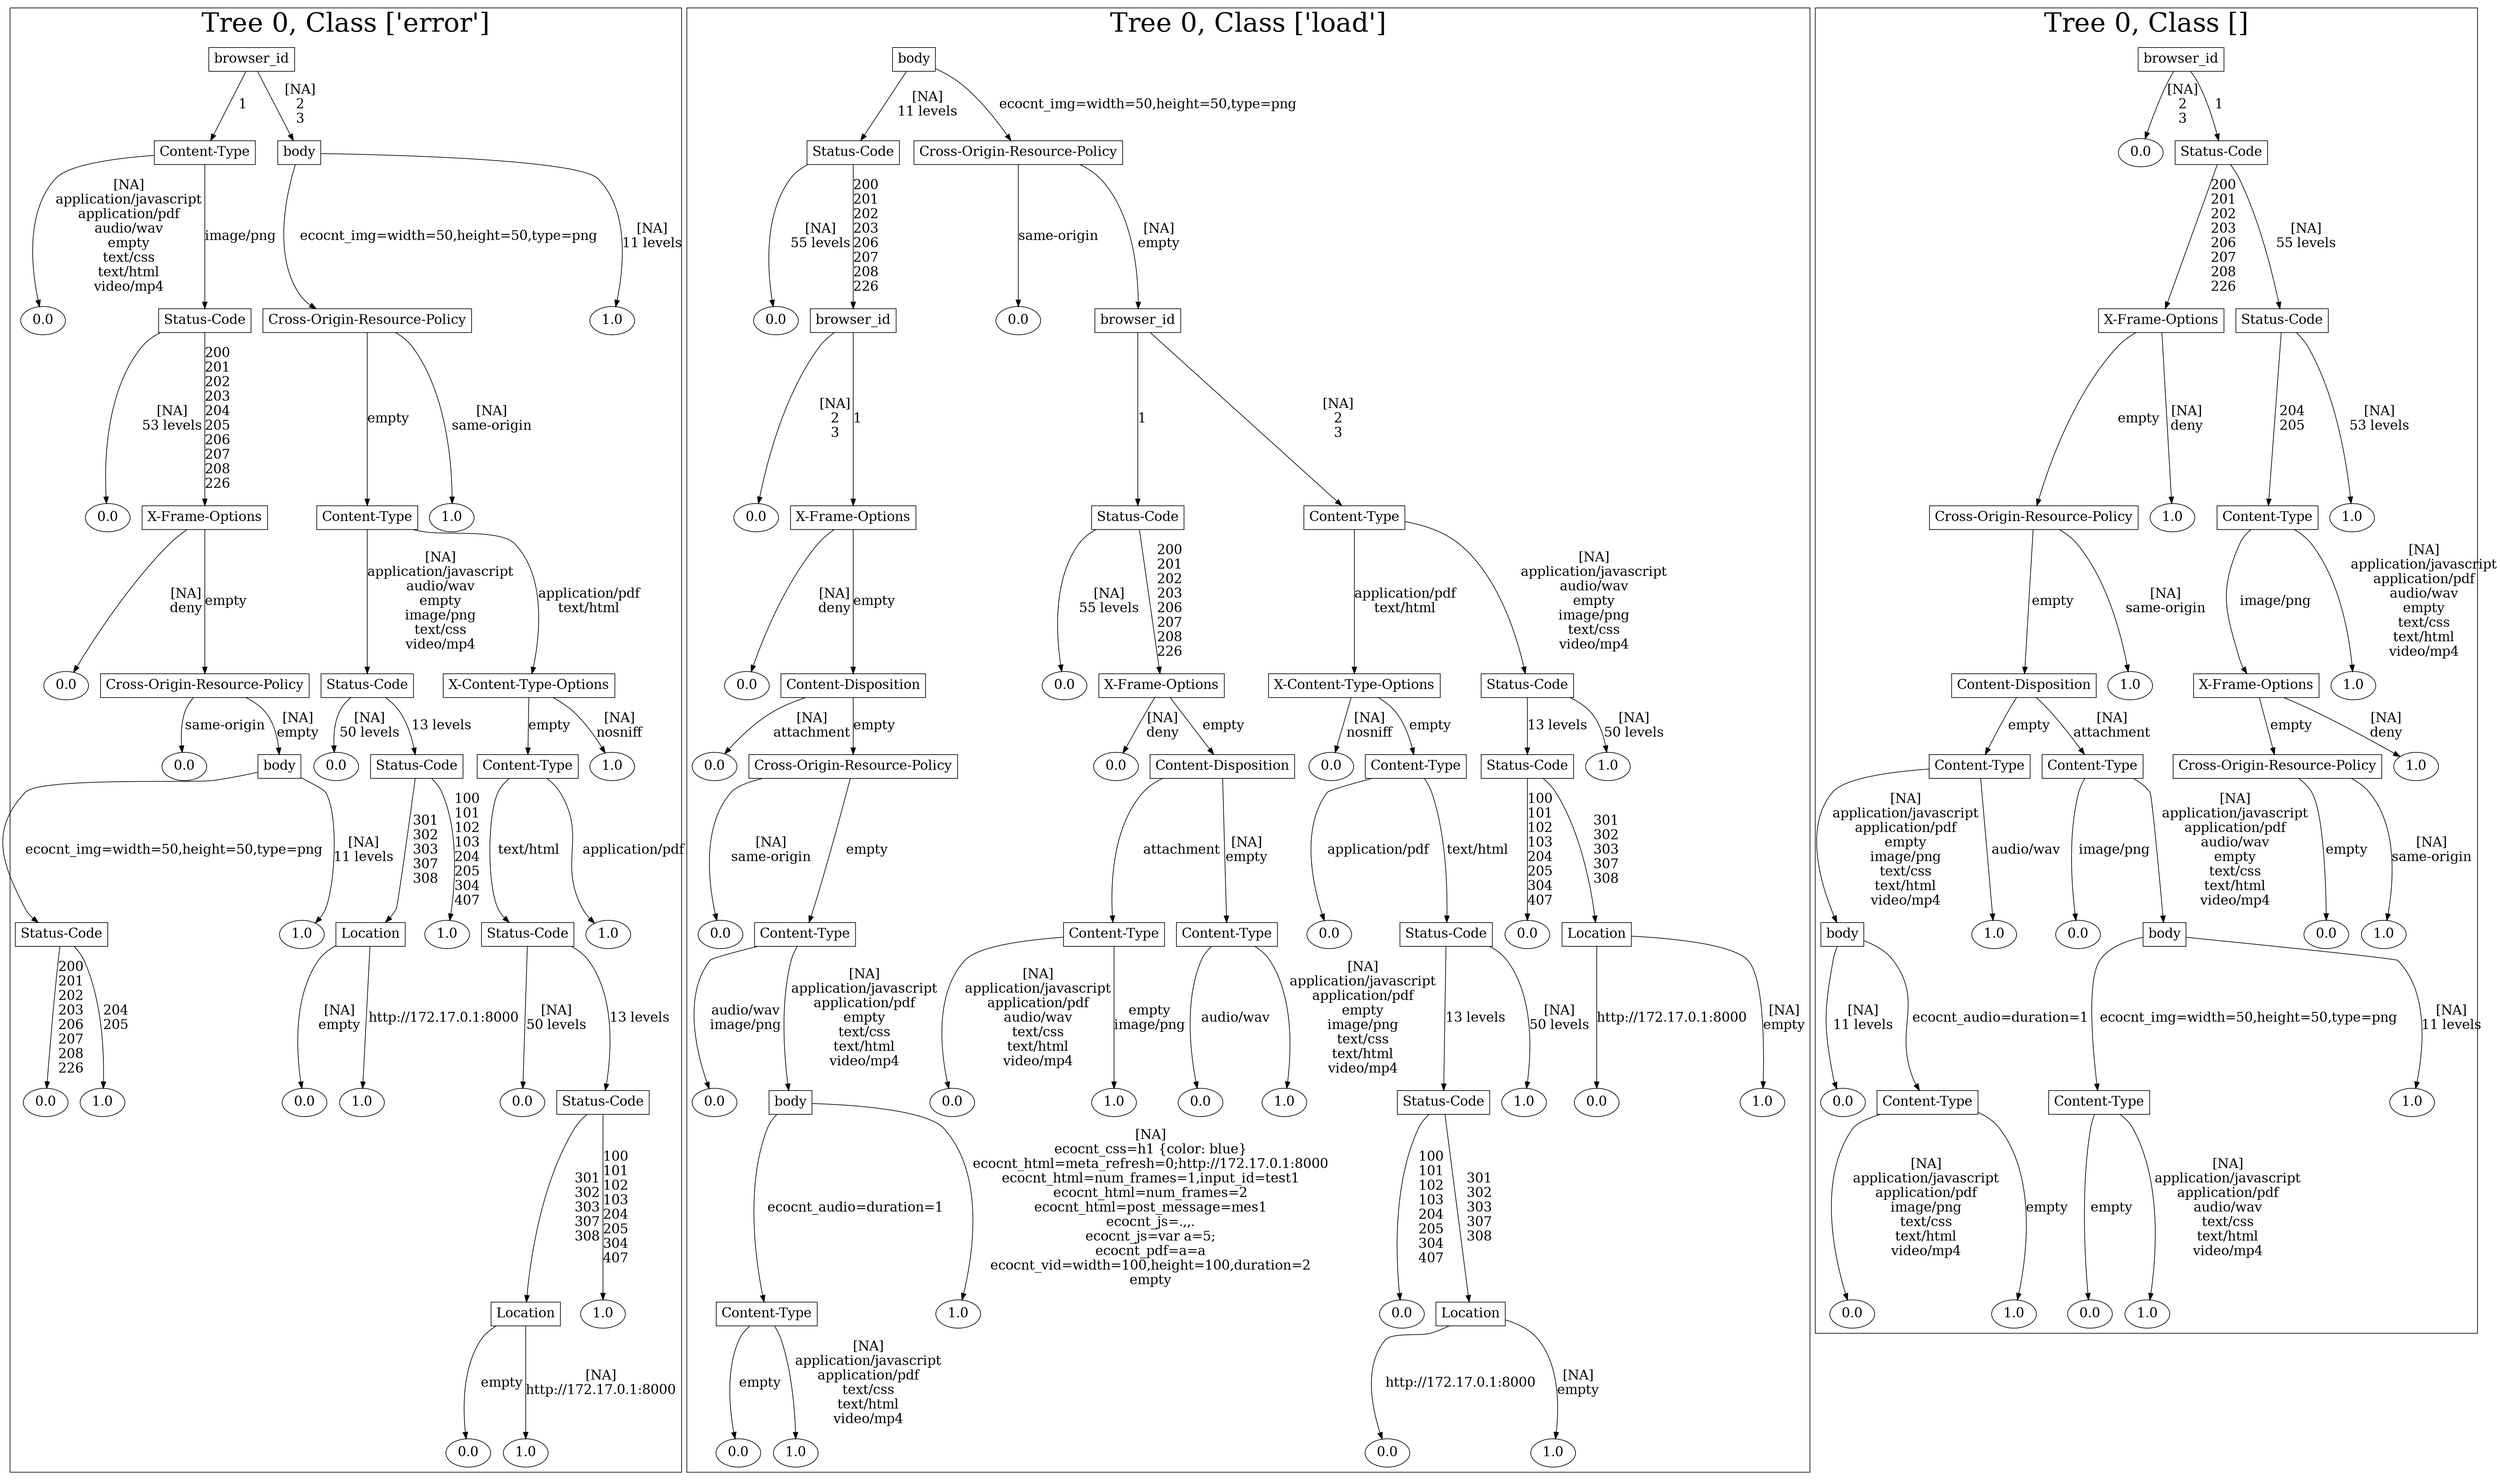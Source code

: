 /*
Generated by:
    http://https://github.com/h2oai/h2o-3/tree/master/h2o-genmodel/src/main/java/hex/genmodel/tools/PrintMojo.java
*/

/*
On a mac:

$ brew install graphviz
$ dot -Tpng file.gv -o file.png
$ open file.png
*/

digraph G {

subgraph cluster_0 {
/* Nodes */

/* Level 0 */
{
"SG_0_Node_0" [shape=box, fontsize=20, label="browser_id"]
}

/* Level 1 */
{
"SG_0_Node_1" [shape=box, fontsize=20, label="Content-Type"]
"SG_0_Node_2" [shape=box, fontsize=20, label="body"]
}

/* Level 2 */
{
"SG_0_Node_18" [fontsize=20, label="0.0"]
"SG_0_Node_3" [shape=box, fontsize=20, label="Status-Code"]
"SG_0_Node_4" [shape=box, fontsize=20, label="Cross-Origin-Resource-Policy"]
"SG_0_Node_19" [fontsize=20, label="1.0"]
}

/* Level 3 */
{
"SG_0_Node_20" [fontsize=20, label="0.0"]
"SG_0_Node_5" [shape=box, fontsize=20, label="X-Frame-Options"]
"SG_0_Node_6" [shape=box, fontsize=20, label="Content-Type"]
"SG_0_Node_21" [fontsize=20, label="1.0"]
}

/* Level 4 */
{
"SG_0_Node_22" [fontsize=20, label="0.0"]
"SG_0_Node_7" [shape=box, fontsize=20, label="Cross-Origin-Resource-Policy"]
"SG_0_Node_8" [shape=box, fontsize=20, label="Status-Code"]
"SG_0_Node_9" [shape=box, fontsize=20, label="X-Content-Type-Options"]
}

/* Level 5 */
{
"SG_0_Node_23" [fontsize=20, label="0.0"]
"SG_0_Node_10" [shape=box, fontsize=20, label="body"]
"SG_0_Node_24" [fontsize=20, label="0.0"]
"SG_0_Node_11" [shape=box, fontsize=20, label="Status-Code"]
"SG_0_Node_12" [shape=box, fontsize=20, label="Content-Type"]
"SG_0_Node_25" [fontsize=20, label="1.0"]
}

/* Level 6 */
{
"SG_0_Node_13" [shape=box, fontsize=20, label="Status-Code"]
"SG_0_Node_26" [fontsize=20, label="1.0"]
"SG_0_Node_14" [shape=box, fontsize=20, label="Location"]
"SG_0_Node_27" [fontsize=20, label="1.0"]
"SG_0_Node_15" [shape=box, fontsize=20, label="Status-Code"]
"SG_0_Node_28" [fontsize=20, label="1.0"]
}

/* Level 7 */
{
"SG_0_Node_29" [fontsize=20, label="0.0"]
"SG_0_Node_30" [fontsize=20, label="1.0"]
"SG_0_Node_31" [fontsize=20, label="0.0"]
"SG_0_Node_32" [fontsize=20, label="1.0"]
"SG_0_Node_33" [fontsize=20, label="0.0"]
"SG_0_Node_16" [shape=box, fontsize=20, label="Status-Code"]
}

/* Level 8 */
{
"SG_0_Node_17" [shape=box, fontsize=20, label="Location"]
"SG_0_Node_34" [fontsize=20, label="1.0"]
}

/* Level 9 */
{
"SG_0_Node_35" [fontsize=20, label="0.0"]
"SG_0_Node_36" [fontsize=20, label="1.0"]
}

/* Edges */
"SG_0_Node_0" -> "SG_0_Node_1" [fontsize=20, label="1
"]
"SG_0_Node_0" -> "SG_0_Node_2" [fontsize=20, label="[NA]
2
3
"]
"SG_0_Node_2" -> "SG_0_Node_4" [fontsize=20, label="ecocnt_img=width=50,height=50,type=png
"]
"SG_0_Node_2" -> "SG_0_Node_19" [fontsize=20, label="[NA]
11 levels
"]
"SG_0_Node_4" -> "SG_0_Node_6" [fontsize=20, label="empty
"]
"SG_0_Node_4" -> "SG_0_Node_21" [fontsize=20, label="[NA]
same-origin
"]
"SG_0_Node_6" -> "SG_0_Node_8" [fontsize=20, label="[NA]
application/javascript
audio/wav
empty
image/png
text/css
video/mp4
"]
"SG_0_Node_6" -> "SG_0_Node_9" [fontsize=20, label="application/pdf
text/html
"]
"SG_0_Node_9" -> "SG_0_Node_12" [fontsize=20, label="empty
"]
"SG_0_Node_9" -> "SG_0_Node_25" [fontsize=20, label="[NA]
nosniff
"]
"SG_0_Node_12" -> "SG_0_Node_15" [fontsize=20, label="text/html
"]
"SG_0_Node_12" -> "SG_0_Node_28" [fontsize=20, label="application/pdf
"]
"SG_0_Node_15" -> "SG_0_Node_33" [fontsize=20, label="[NA]
50 levels
"]
"SG_0_Node_15" -> "SG_0_Node_16" [fontsize=20, label="13 levels
"]
"SG_0_Node_16" -> "SG_0_Node_17" [fontsize=20, label="301
302
303
307
308
"]
"SG_0_Node_16" -> "SG_0_Node_34" [fontsize=20, label="100
101
102
103
204
205
304
407
"]
"SG_0_Node_17" -> "SG_0_Node_35" [fontsize=20, label="empty
"]
"SG_0_Node_17" -> "SG_0_Node_36" [fontsize=20, label="[NA]
http://172.17.0.1:8000
"]
"SG_0_Node_8" -> "SG_0_Node_24" [fontsize=20, label="[NA]
50 levels
"]
"SG_0_Node_8" -> "SG_0_Node_11" [fontsize=20, label="13 levels
"]
"SG_0_Node_11" -> "SG_0_Node_14" [fontsize=20, label="301
302
303
307
308
"]
"SG_0_Node_11" -> "SG_0_Node_27" [fontsize=20, label="100
101
102
103
204
205
304
407
"]
"SG_0_Node_14" -> "SG_0_Node_31" [fontsize=20, label="[NA]
empty
"]
"SG_0_Node_14" -> "SG_0_Node_32" [fontsize=20, label="http://172.17.0.1:8000
"]
"SG_0_Node_1" -> "SG_0_Node_18" [fontsize=20, label="[NA]
application/javascript
application/pdf
audio/wav
empty
text/css
text/html
video/mp4
"]
"SG_0_Node_1" -> "SG_0_Node_3" [fontsize=20, label="image/png
"]
"SG_0_Node_3" -> "SG_0_Node_20" [fontsize=20, label="[NA]
53 levels
"]
"SG_0_Node_3" -> "SG_0_Node_5" [fontsize=20, label="200
201
202
203
204
205
206
207
208
226
"]
"SG_0_Node_5" -> "SG_0_Node_22" [fontsize=20, label="[NA]
deny
"]
"SG_0_Node_5" -> "SG_0_Node_7" [fontsize=20, label="empty
"]
"SG_0_Node_7" -> "SG_0_Node_23" [fontsize=20, label="same-origin
"]
"SG_0_Node_7" -> "SG_0_Node_10" [fontsize=20, label="[NA]
empty
"]
"SG_0_Node_10" -> "SG_0_Node_13" [fontsize=20, label="ecocnt_img=width=50,height=50,type=png
"]
"SG_0_Node_10" -> "SG_0_Node_26" [fontsize=20, label="[NA]
11 levels
"]
"SG_0_Node_13" -> "SG_0_Node_29" [fontsize=20, label="200
201
202
203
206
207
208
226
"]
"SG_0_Node_13" -> "SG_0_Node_30" [fontsize=20, label="204
205
"]

fontsize=40
label="Tree 0, Class ['error']"
}

subgraph cluster_1 {
/* Nodes */

/* Level 0 */
{
"SG_1_Node_0" [shape=box, fontsize=20, label="body"]
}

/* Level 1 */
{
"SG_1_Node_1" [shape=box, fontsize=20, label="Status-Code"]
"SG_1_Node_2" [shape=box, fontsize=20, label="Cross-Origin-Resource-Policy"]
}

/* Level 2 */
{
"SG_1_Node_25" [fontsize=20, label="0.0"]
"SG_1_Node_3" [shape=box, fontsize=20, label="browser_id"]
"SG_1_Node_26" [fontsize=20, label="0.0"]
"SG_1_Node_4" [shape=box, fontsize=20, label="browser_id"]
}

/* Level 3 */
{
"SG_1_Node_27" [fontsize=20, label="0.0"]
"SG_1_Node_5" [shape=box, fontsize=20, label="X-Frame-Options"]
"SG_1_Node_6" [shape=box, fontsize=20, label="Status-Code"]
"SG_1_Node_7" [shape=box, fontsize=20, label="Content-Type"]
}

/* Level 4 */
{
"SG_1_Node_28" [fontsize=20, label="0.0"]
"SG_1_Node_8" [shape=box, fontsize=20, label="Content-Disposition"]
"SG_1_Node_29" [fontsize=20, label="0.0"]
"SG_1_Node_9" [shape=box, fontsize=20, label="X-Frame-Options"]
"SG_1_Node_10" [shape=box, fontsize=20, label="X-Content-Type-Options"]
"SG_1_Node_11" [shape=box, fontsize=20, label="Status-Code"]
}

/* Level 5 */
{
"SG_1_Node_30" [fontsize=20, label="0.0"]
"SG_1_Node_12" [shape=box, fontsize=20, label="Cross-Origin-Resource-Policy"]
"SG_1_Node_31" [fontsize=20, label="0.0"]
"SG_1_Node_13" [shape=box, fontsize=20, label="Content-Disposition"]
"SG_1_Node_32" [fontsize=20, label="0.0"]
"SG_1_Node_14" [shape=box, fontsize=20, label="Content-Type"]
"SG_1_Node_15" [shape=box, fontsize=20, label="Status-Code"]
"SG_1_Node_33" [fontsize=20, label="1.0"]
}

/* Level 6 */
{
"SG_1_Node_34" [fontsize=20, label="0.0"]
"SG_1_Node_16" [shape=box, fontsize=20, label="Content-Type"]
"SG_1_Node_17" [shape=box, fontsize=20, label="Content-Type"]
"SG_1_Node_18" [shape=box, fontsize=20, label="Content-Type"]
"SG_1_Node_35" [fontsize=20, label="0.0"]
"SG_1_Node_19" [shape=box, fontsize=20, label="Status-Code"]
"SG_1_Node_36" [fontsize=20, label="0.0"]
"SG_1_Node_20" [shape=box, fontsize=20, label="Location"]
}

/* Level 7 */
{
"SG_1_Node_37" [fontsize=20, label="0.0"]
"SG_1_Node_21" [shape=box, fontsize=20, label="body"]
"SG_1_Node_38" [fontsize=20, label="0.0"]
"SG_1_Node_39" [fontsize=20, label="1.0"]
"SG_1_Node_40" [fontsize=20, label="0.0"]
"SG_1_Node_41" [fontsize=20, label="1.0"]
"SG_1_Node_22" [shape=box, fontsize=20, label="Status-Code"]
"SG_1_Node_42" [fontsize=20, label="1.0"]
"SG_1_Node_43" [fontsize=20, label="0.0"]
"SG_1_Node_44" [fontsize=20, label="1.0"]
}

/* Level 8 */
{
"SG_1_Node_23" [shape=box, fontsize=20, label="Content-Type"]
"SG_1_Node_45" [fontsize=20, label="1.0"]
"SG_1_Node_46" [fontsize=20, label="0.0"]
"SG_1_Node_24" [shape=box, fontsize=20, label="Location"]
}

/* Level 9 */
{
"SG_1_Node_47" [fontsize=20, label="0.0"]
"SG_1_Node_48" [fontsize=20, label="1.0"]
"SG_1_Node_49" [fontsize=20, label="0.0"]
"SG_1_Node_50" [fontsize=20, label="1.0"]
}

/* Edges */
"SG_1_Node_0" -> "SG_1_Node_1" [fontsize=20, label="[NA]
11 levels
"]
"SG_1_Node_0" -> "SG_1_Node_2" [fontsize=20, label="ecocnt_img=width=50,height=50,type=png
"]
"SG_1_Node_2" -> "SG_1_Node_26" [fontsize=20, label="same-origin
"]
"SG_1_Node_2" -> "SG_1_Node_4" [fontsize=20, label="[NA]
empty
"]
"SG_1_Node_4" -> "SG_1_Node_6" [fontsize=20, label="1
"]
"SG_1_Node_4" -> "SG_1_Node_7" [fontsize=20, label="[NA]
2
3
"]
"SG_1_Node_7" -> "SG_1_Node_10" [fontsize=20, label="application/pdf
text/html
"]
"SG_1_Node_7" -> "SG_1_Node_11" [fontsize=20, label="[NA]
application/javascript
audio/wav
empty
image/png
text/css
video/mp4
"]
"SG_1_Node_11" -> "SG_1_Node_15" [fontsize=20, label="13 levels
"]
"SG_1_Node_11" -> "SG_1_Node_33" [fontsize=20, label="[NA]
50 levels
"]
"SG_1_Node_15" -> "SG_1_Node_36" [fontsize=20, label="100
101
102
103
204
205
304
407
"]
"SG_1_Node_15" -> "SG_1_Node_20" [fontsize=20, label="301
302
303
307
308
"]
"SG_1_Node_20" -> "SG_1_Node_43" [fontsize=20, label="http://172.17.0.1:8000
"]
"SG_1_Node_20" -> "SG_1_Node_44" [fontsize=20, label="[NA]
empty
"]
"SG_1_Node_10" -> "SG_1_Node_32" [fontsize=20, label="[NA]
nosniff
"]
"SG_1_Node_10" -> "SG_1_Node_14" [fontsize=20, label="empty
"]
"SG_1_Node_14" -> "SG_1_Node_35" [fontsize=20, label="application/pdf
"]
"SG_1_Node_14" -> "SG_1_Node_19" [fontsize=20, label="text/html
"]
"SG_1_Node_19" -> "SG_1_Node_22" [fontsize=20, label="13 levels
"]
"SG_1_Node_19" -> "SG_1_Node_42" [fontsize=20, label="[NA]
50 levels
"]
"SG_1_Node_22" -> "SG_1_Node_46" [fontsize=20, label="100
101
102
103
204
205
304
407
"]
"SG_1_Node_22" -> "SG_1_Node_24" [fontsize=20, label="301
302
303
307
308
"]
"SG_1_Node_24" -> "SG_1_Node_49" [fontsize=20, label="http://172.17.0.1:8000
"]
"SG_1_Node_24" -> "SG_1_Node_50" [fontsize=20, label="[NA]
empty
"]
"SG_1_Node_6" -> "SG_1_Node_29" [fontsize=20, label="[NA]
55 levels
"]
"SG_1_Node_6" -> "SG_1_Node_9" [fontsize=20, label="200
201
202
203
206
207
208
226
"]
"SG_1_Node_9" -> "SG_1_Node_31" [fontsize=20, label="[NA]
deny
"]
"SG_1_Node_9" -> "SG_1_Node_13" [fontsize=20, label="empty
"]
"SG_1_Node_13" -> "SG_1_Node_17" [fontsize=20, label="attachment
"]
"SG_1_Node_13" -> "SG_1_Node_18" [fontsize=20, label="[NA]
empty
"]
"SG_1_Node_18" -> "SG_1_Node_40" [fontsize=20, label="audio/wav
"]
"SG_1_Node_18" -> "SG_1_Node_41" [fontsize=20, label="[NA]
application/javascript
application/pdf
empty
image/png
text/css
text/html
video/mp4
"]
"SG_1_Node_17" -> "SG_1_Node_38" [fontsize=20, label="[NA]
application/javascript
application/pdf
audio/wav
text/css
text/html
video/mp4
"]
"SG_1_Node_17" -> "SG_1_Node_39" [fontsize=20, label="empty
image/png
"]
"SG_1_Node_1" -> "SG_1_Node_25" [fontsize=20, label="[NA]
55 levels
"]
"SG_1_Node_1" -> "SG_1_Node_3" [fontsize=20, label="200
201
202
203
206
207
208
226
"]
"SG_1_Node_3" -> "SG_1_Node_27" [fontsize=20, label="[NA]
2
3
"]
"SG_1_Node_3" -> "SG_1_Node_5" [fontsize=20, label="1
"]
"SG_1_Node_5" -> "SG_1_Node_28" [fontsize=20, label="[NA]
deny
"]
"SG_1_Node_5" -> "SG_1_Node_8" [fontsize=20, label="empty
"]
"SG_1_Node_8" -> "SG_1_Node_30" [fontsize=20, label="[NA]
attachment
"]
"SG_1_Node_8" -> "SG_1_Node_12" [fontsize=20, label="empty
"]
"SG_1_Node_12" -> "SG_1_Node_34" [fontsize=20, label="[NA]
same-origin
"]
"SG_1_Node_12" -> "SG_1_Node_16" [fontsize=20, label="empty
"]
"SG_1_Node_16" -> "SG_1_Node_37" [fontsize=20, label="audio/wav
image/png
"]
"SG_1_Node_16" -> "SG_1_Node_21" [fontsize=20, label="[NA]
application/javascript
application/pdf
empty
text/css
text/html
video/mp4
"]
"SG_1_Node_21" -> "SG_1_Node_23" [fontsize=20, label="ecocnt_audio=duration=1
"]
"SG_1_Node_21" -> "SG_1_Node_45" [fontsize=20, label="[NA]
ecocnt_css=h1 {color: blue}
ecocnt_html=meta_refresh=0;http://172.17.0.1:8000
ecocnt_html=num_frames=1,input_id=test1
ecocnt_html=num_frames=2
ecocnt_html=post_message=mes1
ecocnt_js=.,,.
ecocnt_js=var a=5;
ecocnt_pdf=a=a
ecocnt_vid=width=100,height=100,duration=2
empty
"]
"SG_1_Node_23" -> "SG_1_Node_47" [fontsize=20, label="empty
"]
"SG_1_Node_23" -> "SG_1_Node_48" [fontsize=20, label="[NA]
application/javascript
application/pdf
text/css
text/html
video/mp4
"]

fontsize=40
label="Tree 0, Class ['load']"
}

subgraph cluster_2 {
/* Nodes */

/* Level 0 */
{
"SG_2_Node_0" [shape=box, fontsize=20, label="browser_id"]
}

/* Level 1 */
{
"SG_2_Node_15" [fontsize=20, label="0.0"]
"SG_2_Node_1" [shape=box, fontsize=20, label="Status-Code"]
}

/* Level 2 */
{
"SG_2_Node_2" [shape=box, fontsize=20, label="X-Frame-Options"]
"SG_2_Node_3" [shape=box, fontsize=20, label="Status-Code"]
}

/* Level 3 */
{
"SG_2_Node_4" [shape=box, fontsize=20, label="Cross-Origin-Resource-Policy"]
"SG_2_Node_16" [fontsize=20, label="1.0"]
"SG_2_Node_5" [shape=box, fontsize=20, label="Content-Type"]
"SG_2_Node_17" [fontsize=20, label="1.0"]
}

/* Level 4 */
{
"SG_2_Node_6" [shape=box, fontsize=20, label="Content-Disposition"]
"SG_2_Node_18" [fontsize=20, label="1.0"]
"SG_2_Node_7" [shape=box, fontsize=20, label="X-Frame-Options"]
"SG_2_Node_19" [fontsize=20, label="1.0"]
}

/* Level 5 */
{
"SG_2_Node_8" [shape=box, fontsize=20, label="Content-Type"]
"SG_2_Node_9" [shape=box, fontsize=20, label="Content-Type"]
"SG_2_Node_10" [shape=box, fontsize=20, label="Cross-Origin-Resource-Policy"]
"SG_2_Node_20" [fontsize=20, label="1.0"]
}

/* Level 6 */
{
"SG_2_Node_11" [shape=box, fontsize=20, label="body"]
"SG_2_Node_21" [fontsize=20, label="1.0"]
"SG_2_Node_22" [fontsize=20, label="0.0"]
"SG_2_Node_12" [shape=box, fontsize=20, label="body"]
"SG_2_Node_23" [fontsize=20, label="0.0"]
"SG_2_Node_24" [fontsize=20, label="1.0"]
}

/* Level 7 */
{
"SG_2_Node_25" [fontsize=20, label="0.0"]
"SG_2_Node_13" [shape=box, fontsize=20, label="Content-Type"]
"SG_2_Node_14" [shape=box, fontsize=20, label="Content-Type"]
"SG_2_Node_26" [fontsize=20, label="1.0"]
}

/* Level 8 */
{
"SG_2_Node_27" [fontsize=20, label="0.0"]
"SG_2_Node_28" [fontsize=20, label="1.0"]
"SG_2_Node_29" [fontsize=20, label="0.0"]
"SG_2_Node_30" [fontsize=20, label="1.0"]
}

/* Edges */
"SG_2_Node_0" -> "SG_2_Node_15" [fontsize=20, label="[NA]
2
3
"]
"SG_2_Node_0" -> "SG_2_Node_1" [fontsize=20, label="1
"]
"SG_2_Node_1" -> "SG_2_Node_2" [fontsize=20, label="200
201
202
203
206
207
208
226
"]
"SG_2_Node_1" -> "SG_2_Node_3" [fontsize=20, label="[NA]
55 levels
"]
"SG_2_Node_3" -> "SG_2_Node_5" [fontsize=20, label="204
205
"]
"SG_2_Node_3" -> "SG_2_Node_17" [fontsize=20, label="[NA]
53 levels
"]
"SG_2_Node_5" -> "SG_2_Node_7" [fontsize=20, label="image/png
"]
"SG_2_Node_5" -> "SG_2_Node_19" [fontsize=20, label="[NA]
application/javascript
application/pdf
audio/wav
empty
text/css
text/html
video/mp4
"]
"SG_2_Node_7" -> "SG_2_Node_10" [fontsize=20, label="empty
"]
"SG_2_Node_7" -> "SG_2_Node_20" [fontsize=20, label="[NA]
deny
"]
"SG_2_Node_10" -> "SG_2_Node_23" [fontsize=20, label="empty
"]
"SG_2_Node_10" -> "SG_2_Node_24" [fontsize=20, label="[NA]
same-origin
"]
"SG_2_Node_2" -> "SG_2_Node_4" [fontsize=20, label="empty
"]
"SG_2_Node_2" -> "SG_2_Node_16" [fontsize=20, label="[NA]
deny
"]
"SG_2_Node_4" -> "SG_2_Node_6" [fontsize=20, label="empty
"]
"SG_2_Node_4" -> "SG_2_Node_18" [fontsize=20, label="[NA]
same-origin
"]
"SG_2_Node_6" -> "SG_2_Node_8" [fontsize=20, label="empty
"]
"SG_2_Node_6" -> "SG_2_Node_9" [fontsize=20, label="[NA]
attachment
"]
"SG_2_Node_9" -> "SG_2_Node_22" [fontsize=20, label="image/png
"]
"SG_2_Node_9" -> "SG_2_Node_12" [fontsize=20, label="[NA]
application/javascript
application/pdf
audio/wav
empty
text/css
text/html
video/mp4
"]
"SG_2_Node_12" -> "SG_2_Node_14" [fontsize=20, label="ecocnt_img=width=50,height=50,type=png
"]
"SG_2_Node_12" -> "SG_2_Node_26" [fontsize=20, label="[NA]
11 levels
"]
"SG_2_Node_14" -> "SG_2_Node_29" [fontsize=20, label="empty
"]
"SG_2_Node_14" -> "SG_2_Node_30" [fontsize=20, label="[NA]
application/javascript
application/pdf
audio/wav
text/css
text/html
video/mp4
"]
"SG_2_Node_8" -> "SG_2_Node_11" [fontsize=20, label="[NA]
application/javascript
application/pdf
empty
image/png
text/css
text/html
video/mp4
"]
"SG_2_Node_8" -> "SG_2_Node_21" [fontsize=20, label="audio/wav
"]
"SG_2_Node_11" -> "SG_2_Node_25" [fontsize=20, label="[NA]
11 levels
"]
"SG_2_Node_11" -> "SG_2_Node_13" [fontsize=20, label="ecocnt_audio=duration=1
"]
"SG_2_Node_13" -> "SG_2_Node_27" [fontsize=20, label="[NA]
application/javascript
application/pdf
image/png
text/css
text/html
video/mp4
"]
"SG_2_Node_13" -> "SG_2_Node_28" [fontsize=20, label="empty
"]

fontsize=40
label="Tree 0, Class []"
}

}

